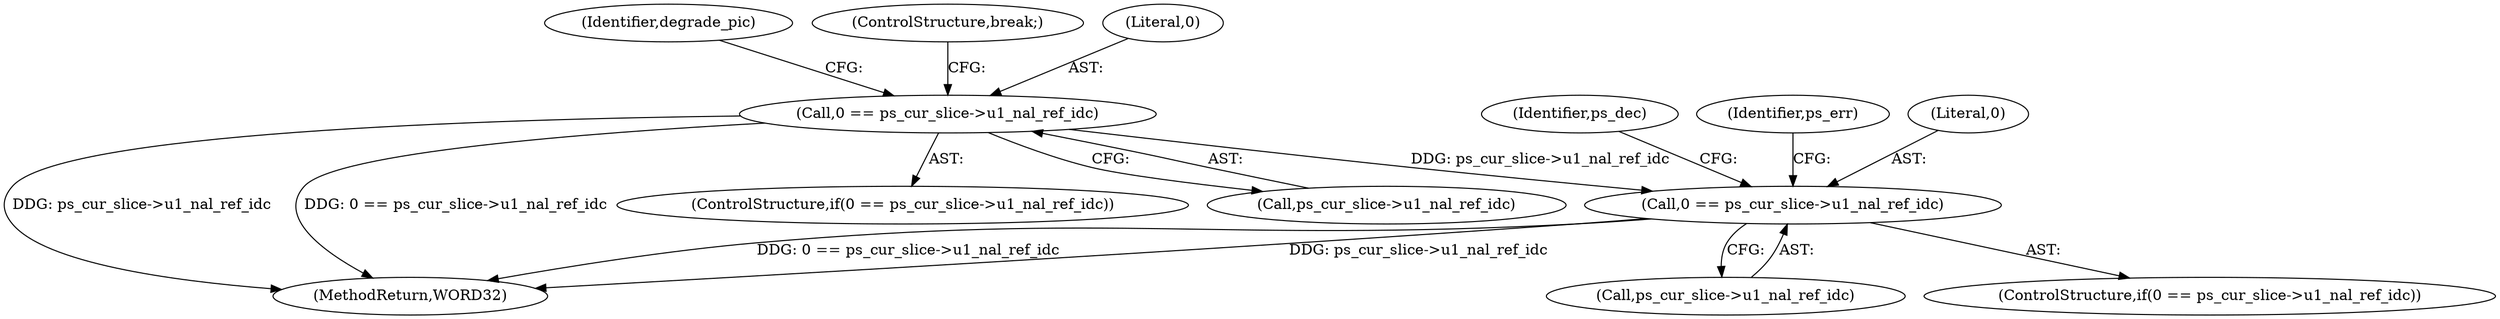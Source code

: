 digraph "0_Android_f634481e940421020e52f511c1fb34aac1db4b2f@pointer" {
"1000416" [label="(Call,0 == ps_cur_slice->u1_nal_ref_idc)"];
"1000391" [label="(Call,0 == ps_cur_slice->u1_nal_ref_idc)"];
"1000393" [label="(Call,ps_cur_slice->u1_nal_ref_idc)"];
"1000398" [label="(Identifier,degrade_pic)"];
"1000425" [label="(Identifier,ps_dec)"];
"1000400" [label="(ControlStructure,break;)"];
"1000453" [label="(Identifier,ps_err)"];
"1000391" [label="(Call,0 == ps_cur_slice->u1_nal_ref_idc)"];
"1000417" [label="(Literal,0)"];
"1000415" [label="(ControlStructure,if(0 == ps_cur_slice->u1_nal_ref_idc))"];
"1000416" [label="(Call,0 == ps_cur_slice->u1_nal_ref_idc)"];
"1002154" [label="(MethodReturn,WORD32)"];
"1000392" [label="(Literal,0)"];
"1000418" [label="(Call,ps_cur_slice->u1_nal_ref_idc)"];
"1000390" [label="(ControlStructure,if(0 == ps_cur_slice->u1_nal_ref_idc))"];
"1000416" -> "1000415"  [label="AST: "];
"1000416" -> "1000418"  [label="CFG: "];
"1000417" -> "1000416"  [label="AST: "];
"1000418" -> "1000416"  [label="AST: "];
"1000425" -> "1000416"  [label="CFG: "];
"1000453" -> "1000416"  [label="CFG: "];
"1000416" -> "1002154"  [label="DDG: ps_cur_slice->u1_nal_ref_idc"];
"1000416" -> "1002154"  [label="DDG: 0 == ps_cur_slice->u1_nal_ref_idc"];
"1000391" -> "1000416"  [label="DDG: ps_cur_slice->u1_nal_ref_idc"];
"1000391" -> "1000390"  [label="AST: "];
"1000391" -> "1000393"  [label="CFG: "];
"1000392" -> "1000391"  [label="AST: "];
"1000393" -> "1000391"  [label="AST: "];
"1000398" -> "1000391"  [label="CFG: "];
"1000400" -> "1000391"  [label="CFG: "];
"1000391" -> "1002154"  [label="DDG: ps_cur_slice->u1_nal_ref_idc"];
"1000391" -> "1002154"  [label="DDG: 0 == ps_cur_slice->u1_nal_ref_idc"];
}
